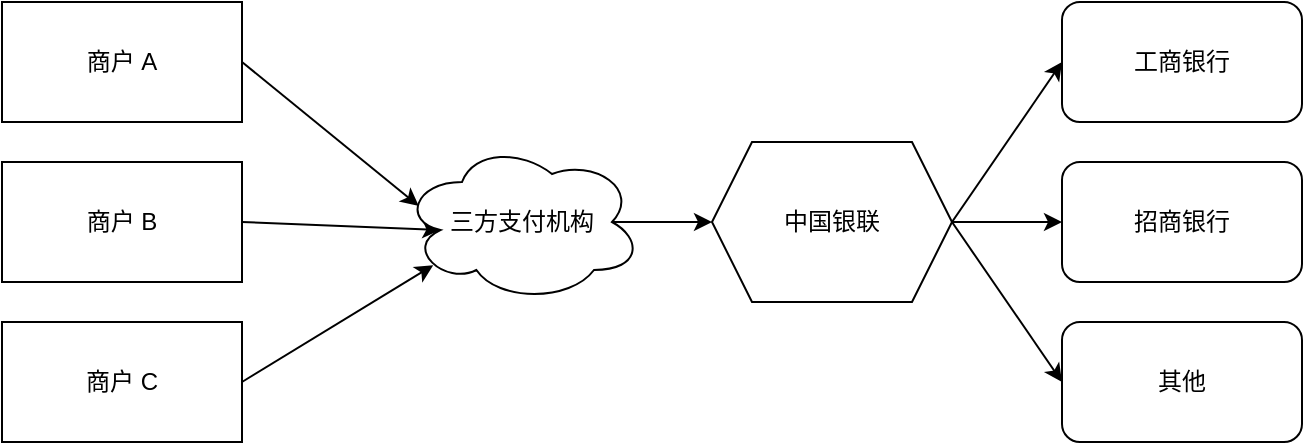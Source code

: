 <mxfile version="20.2.1" type="embed"><diagram id="KGokI7WAbv3OP3oC96Ae" name="Page-1"><mxGraphModel dx="1746" dy="1119" grid="1" gridSize="10" guides="1" tooltips="1" connect="1" arrows="1" fold="1" page="1" pageScale="1" pageWidth="850" pageHeight="1100" math="0" shadow="0"><root><mxCell id="0"/><mxCell id="1" parent="0"/><mxCell id="10" style="rounded=0;orthogonalLoop=1;jettySize=auto;html=1;exitX=1;exitY=0.5;exitDx=0;exitDy=0;entryX=0.07;entryY=0.4;entryDx=0;entryDy=0;entryPerimeter=0;" edge="1" parent="1" source="2" target="5"><mxGeometry relative="1" as="geometry"/></mxCell><mxCell id="2" value="商户 A" style="rounded=0;whiteSpace=wrap;html=1;" vertex="1" parent="1"><mxGeometry x="70" y="210" width="120" height="60" as="geometry"/></mxCell><mxCell id="11" style="edgeStyle=none;rounded=0;orthogonalLoop=1;jettySize=auto;html=1;exitX=1;exitY=0.5;exitDx=0;exitDy=0;entryX=0.16;entryY=0.55;entryDx=0;entryDy=0;entryPerimeter=0;" edge="1" parent="1" source="3" target="5"><mxGeometry relative="1" as="geometry"/></mxCell><mxCell id="3" value="商户 B" style="rounded=0;whiteSpace=wrap;html=1;" vertex="1" parent="1"><mxGeometry x="70" y="290" width="120" height="60" as="geometry"/></mxCell><mxCell id="12" style="edgeStyle=none;rounded=0;orthogonalLoop=1;jettySize=auto;html=1;exitX=1;exitY=0.5;exitDx=0;exitDy=0;entryX=0.13;entryY=0.77;entryDx=0;entryDy=0;entryPerimeter=0;" edge="1" parent="1" source="4" target="5"><mxGeometry relative="1" as="geometry"/></mxCell><mxCell id="4" value="商户 C" style="rounded=0;whiteSpace=wrap;html=1;" vertex="1" parent="1"><mxGeometry x="70" y="370" width="120" height="60" as="geometry"/></mxCell><mxCell id="13" style="edgeStyle=none;rounded=0;orthogonalLoop=1;jettySize=auto;html=1;exitX=0.875;exitY=0.5;exitDx=0;exitDy=0;exitPerimeter=0;entryX=0;entryY=0.5;entryDx=0;entryDy=0;" edge="1" parent="1" source="5" target="6"><mxGeometry relative="1" as="geometry"/></mxCell><mxCell id="5" value="三方支付机构" style="ellipse;shape=cloud;whiteSpace=wrap;html=1;" vertex="1" parent="1"><mxGeometry x="270" y="280" width="120" height="80" as="geometry"/></mxCell><mxCell id="14" style="edgeStyle=none;rounded=0;orthogonalLoop=1;jettySize=auto;html=1;exitX=1;exitY=0.5;exitDx=0;exitDy=0;entryX=0;entryY=0.5;entryDx=0;entryDy=0;" edge="1" parent="1" source="6" target="7"><mxGeometry relative="1" as="geometry"/></mxCell><mxCell id="15" style="edgeStyle=none;rounded=0;orthogonalLoop=1;jettySize=auto;html=1;exitX=1;exitY=0.5;exitDx=0;exitDy=0;entryX=0;entryY=0.5;entryDx=0;entryDy=0;" edge="1" parent="1" source="6" target="8"><mxGeometry relative="1" as="geometry"/></mxCell><mxCell id="16" style="edgeStyle=none;rounded=0;orthogonalLoop=1;jettySize=auto;html=1;exitX=1;exitY=0.5;exitDx=0;exitDy=0;entryX=0;entryY=0.5;entryDx=0;entryDy=0;" edge="1" parent="1" source="6" target="9"><mxGeometry relative="1" as="geometry"/></mxCell><mxCell id="6" value="中国银联" style="shape=hexagon;perimeter=hexagonPerimeter2;whiteSpace=wrap;html=1;fixedSize=1;" vertex="1" parent="1"><mxGeometry x="425" y="280" width="120" height="80" as="geometry"/></mxCell><mxCell id="7" value="工商银行" style="rounded=1;whiteSpace=wrap;html=1;" vertex="1" parent="1"><mxGeometry x="600" y="210" width="120" height="60" as="geometry"/></mxCell><mxCell id="8" value="招商银行" style="rounded=1;whiteSpace=wrap;html=1;" vertex="1" parent="1"><mxGeometry x="600" y="290" width="120" height="60" as="geometry"/></mxCell><mxCell id="9" value="其他" style="rounded=1;whiteSpace=wrap;html=1;" vertex="1" parent="1"><mxGeometry x="600" y="370" width="120" height="60" as="geometry"/></mxCell></root></mxGraphModel></diagram></mxfile>